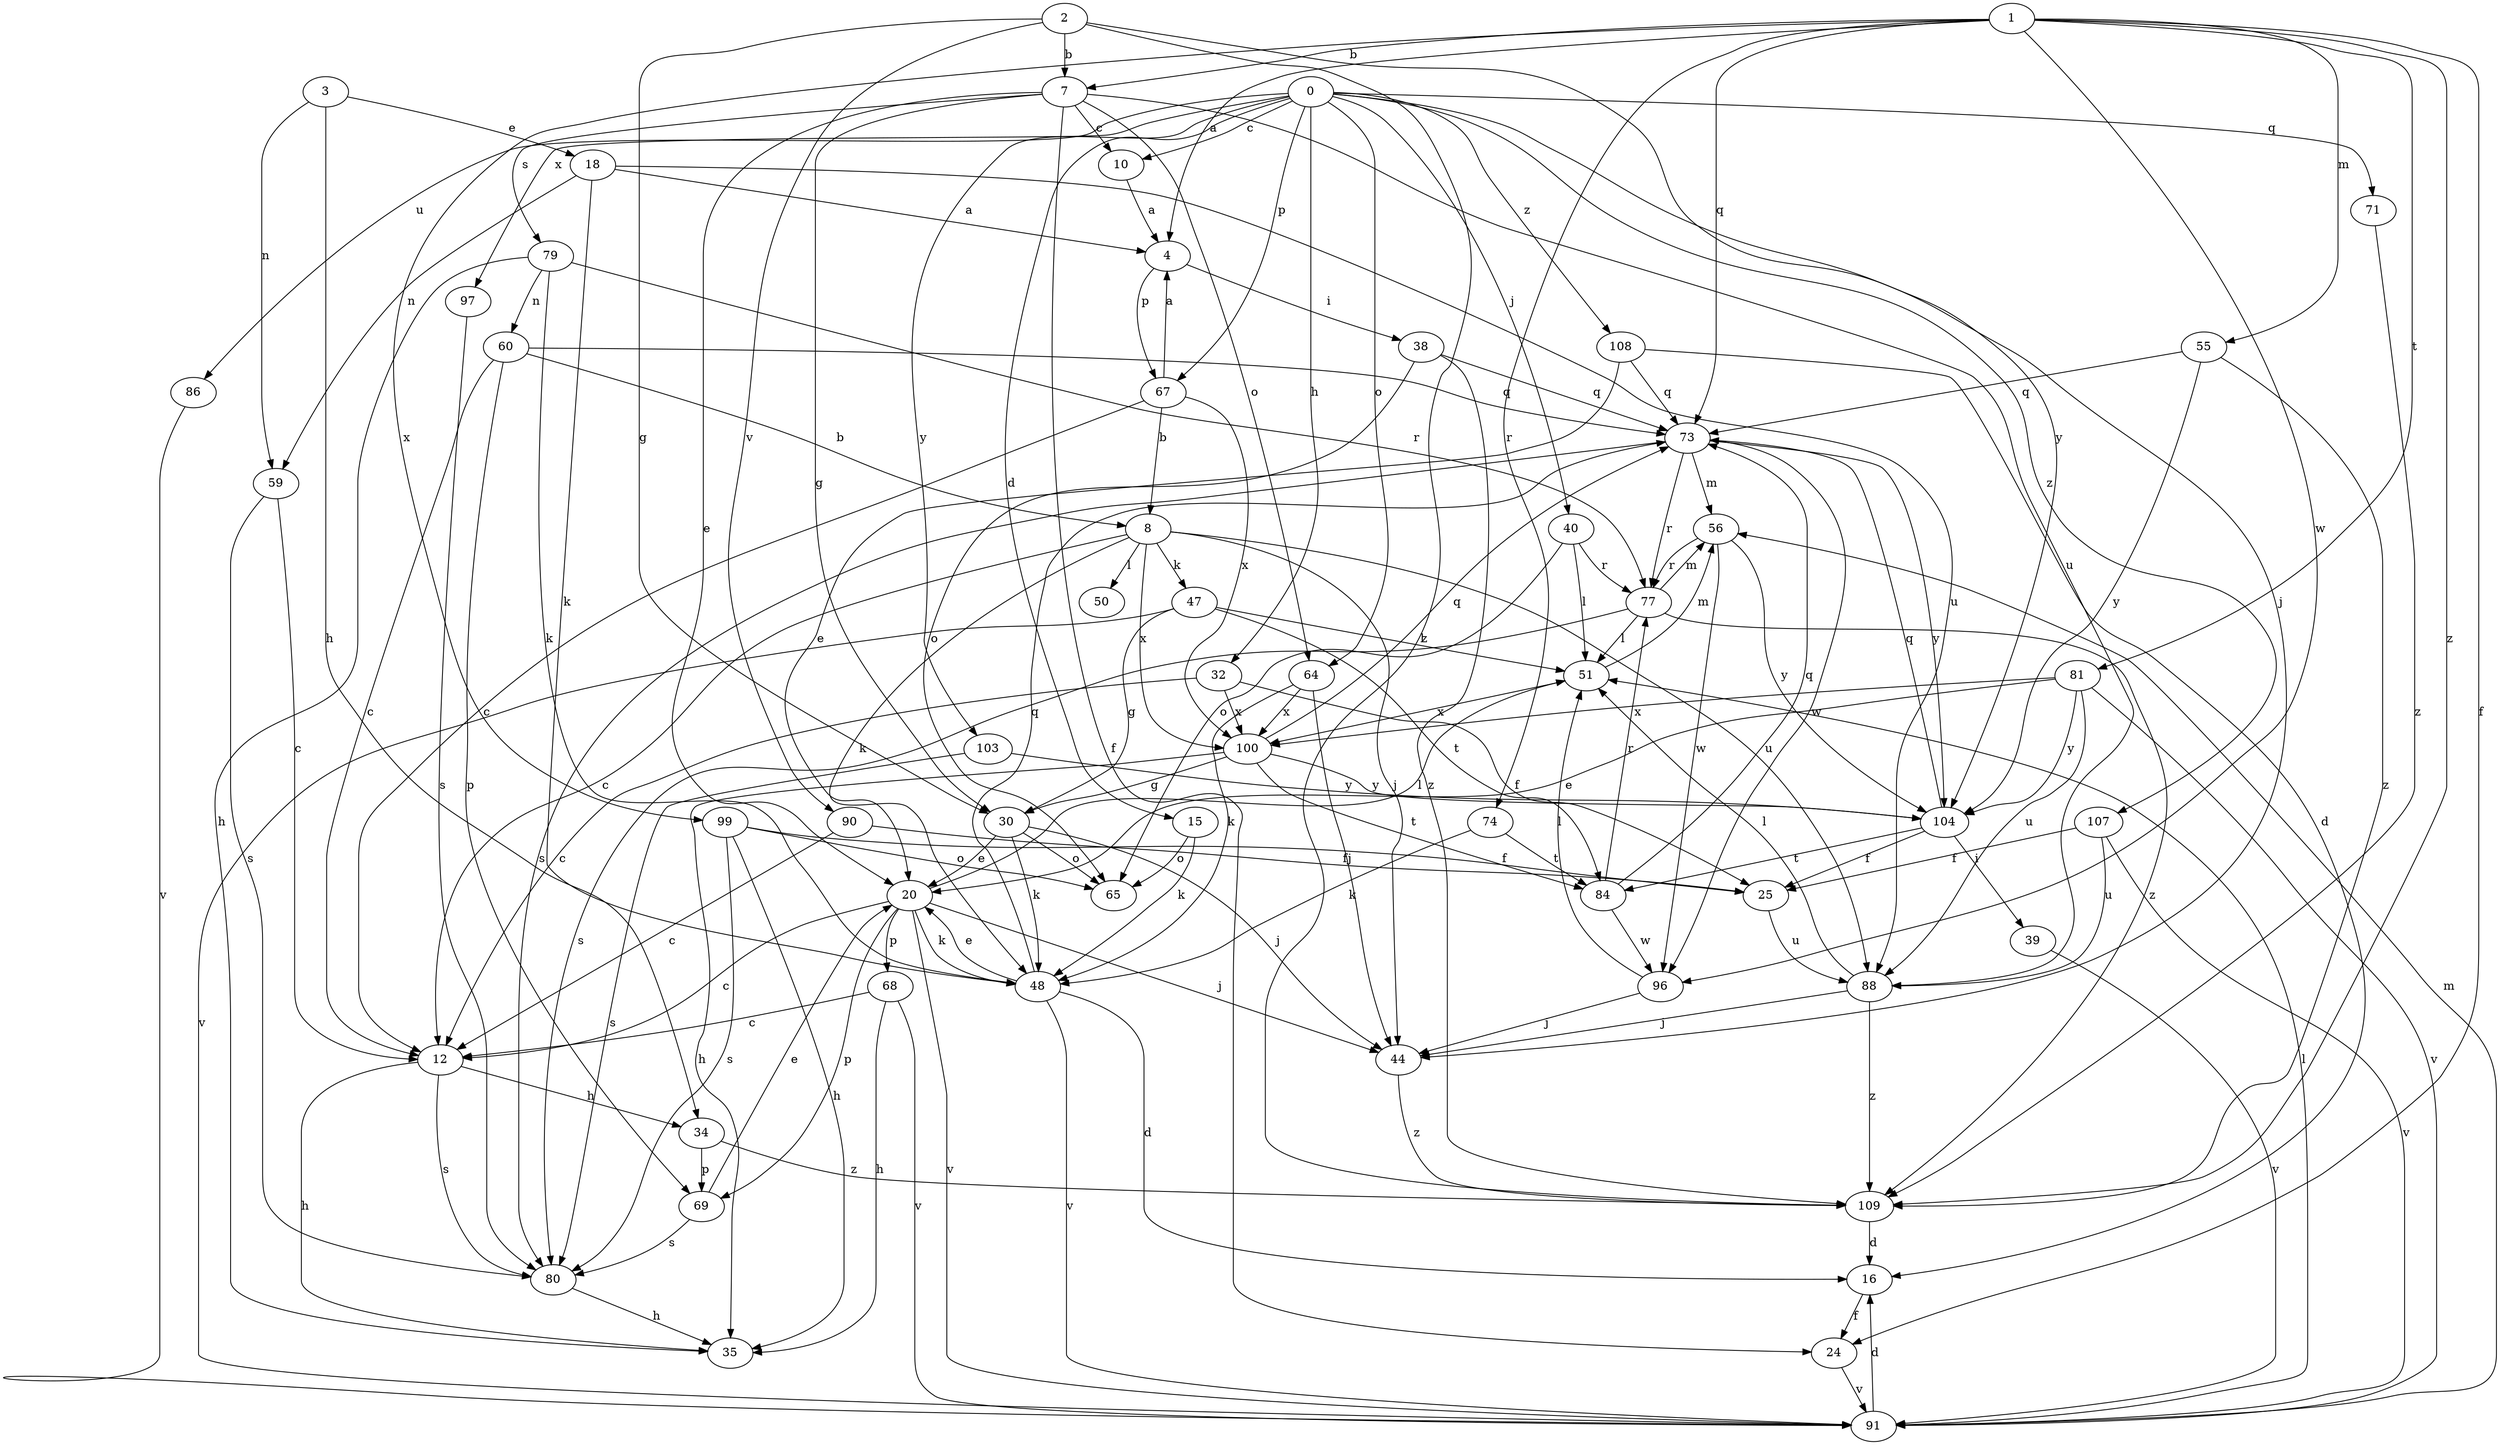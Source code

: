 strict digraph  {
0;
1;
2;
3;
4;
7;
8;
10;
12;
15;
16;
18;
20;
24;
25;
30;
32;
34;
35;
38;
39;
40;
44;
47;
48;
50;
51;
55;
56;
59;
60;
64;
65;
67;
68;
69;
71;
73;
74;
77;
79;
80;
81;
84;
86;
88;
90;
91;
96;
97;
99;
100;
103;
104;
107;
108;
109;
0 -> 10  [label=c];
0 -> 15  [label=d];
0 -> 32  [label=h];
0 -> 40  [label=j];
0 -> 44  [label=j];
0 -> 64  [label=o];
0 -> 67  [label=p];
0 -> 71  [label=q];
0 -> 86  [label=u];
0 -> 97  [label=x];
0 -> 103  [label=y];
0 -> 107  [label=z];
0 -> 108  [label=z];
1 -> 4  [label=a];
1 -> 7  [label=b];
1 -> 24  [label=f];
1 -> 55  [label=m];
1 -> 73  [label=q];
1 -> 74  [label=r];
1 -> 81  [label=t];
1 -> 96  [label=w];
1 -> 99  [label=x];
1 -> 109  [label=z];
2 -> 7  [label=b];
2 -> 30  [label=g];
2 -> 90  [label=v];
2 -> 104  [label=y];
2 -> 109  [label=z];
3 -> 18  [label=e];
3 -> 34  [label=h];
3 -> 59  [label=n];
4 -> 38  [label=i];
4 -> 67  [label=p];
7 -> 10  [label=c];
7 -> 20  [label=e];
7 -> 24  [label=f];
7 -> 30  [label=g];
7 -> 64  [label=o];
7 -> 79  [label=s];
7 -> 88  [label=u];
8 -> 12  [label=c];
8 -> 44  [label=j];
8 -> 47  [label=k];
8 -> 48  [label=k];
8 -> 50  [label=l];
8 -> 88  [label=u];
8 -> 100  [label=x];
10 -> 4  [label=a];
12 -> 34  [label=h];
12 -> 35  [label=h];
12 -> 80  [label=s];
15 -> 48  [label=k];
15 -> 65  [label=o];
16 -> 24  [label=f];
18 -> 4  [label=a];
18 -> 48  [label=k];
18 -> 59  [label=n];
18 -> 88  [label=u];
20 -> 12  [label=c];
20 -> 44  [label=j];
20 -> 48  [label=k];
20 -> 51  [label=l];
20 -> 68  [label=p];
20 -> 69  [label=p];
20 -> 91  [label=v];
24 -> 91  [label=v];
25 -> 88  [label=u];
30 -> 20  [label=e];
30 -> 44  [label=j];
30 -> 48  [label=k];
30 -> 65  [label=o];
32 -> 12  [label=c];
32 -> 25  [label=f];
32 -> 100  [label=x];
34 -> 69  [label=p];
34 -> 109  [label=z];
38 -> 65  [label=o];
38 -> 73  [label=q];
38 -> 109  [label=z];
39 -> 91  [label=v];
40 -> 51  [label=l];
40 -> 65  [label=o];
40 -> 77  [label=r];
44 -> 109  [label=z];
47 -> 30  [label=g];
47 -> 51  [label=l];
47 -> 84  [label=t];
47 -> 91  [label=v];
48 -> 16  [label=d];
48 -> 20  [label=e];
48 -> 73  [label=q];
48 -> 91  [label=v];
51 -> 56  [label=m];
51 -> 100  [label=x];
55 -> 73  [label=q];
55 -> 104  [label=y];
55 -> 109  [label=z];
56 -> 77  [label=r];
56 -> 96  [label=w];
56 -> 104  [label=y];
59 -> 12  [label=c];
59 -> 80  [label=s];
60 -> 8  [label=b];
60 -> 12  [label=c];
60 -> 69  [label=p];
60 -> 73  [label=q];
64 -> 44  [label=j];
64 -> 48  [label=k];
64 -> 100  [label=x];
67 -> 4  [label=a];
67 -> 8  [label=b];
67 -> 12  [label=c];
67 -> 100  [label=x];
68 -> 12  [label=c];
68 -> 35  [label=h];
68 -> 91  [label=v];
69 -> 20  [label=e];
69 -> 80  [label=s];
71 -> 109  [label=z];
73 -> 56  [label=m];
73 -> 77  [label=r];
73 -> 80  [label=s];
73 -> 96  [label=w];
73 -> 104  [label=y];
74 -> 48  [label=k];
74 -> 84  [label=t];
77 -> 51  [label=l];
77 -> 56  [label=m];
77 -> 80  [label=s];
77 -> 109  [label=z];
79 -> 35  [label=h];
79 -> 48  [label=k];
79 -> 60  [label=n];
79 -> 77  [label=r];
80 -> 35  [label=h];
81 -> 20  [label=e];
81 -> 88  [label=u];
81 -> 91  [label=v];
81 -> 100  [label=x];
81 -> 104  [label=y];
84 -> 73  [label=q];
84 -> 77  [label=r];
84 -> 96  [label=w];
86 -> 91  [label=v];
88 -> 44  [label=j];
88 -> 51  [label=l];
88 -> 109  [label=z];
90 -> 12  [label=c];
90 -> 25  [label=f];
91 -> 16  [label=d];
91 -> 51  [label=l];
91 -> 56  [label=m];
96 -> 44  [label=j];
96 -> 51  [label=l];
97 -> 80  [label=s];
99 -> 25  [label=f];
99 -> 35  [label=h];
99 -> 65  [label=o];
99 -> 80  [label=s];
100 -> 30  [label=g];
100 -> 35  [label=h];
100 -> 73  [label=q];
100 -> 84  [label=t];
100 -> 104  [label=y];
103 -> 80  [label=s];
103 -> 104  [label=y];
104 -> 25  [label=f];
104 -> 39  [label=i];
104 -> 73  [label=q];
104 -> 84  [label=t];
107 -> 25  [label=f];
107 -> 88  [label=u];
107 -> 91  [label=v];
108 -> 16  [label=d];
108 -> 20  [label=e];
108 -> 73  [label=q];
109 -> 16  [label=d];
}

